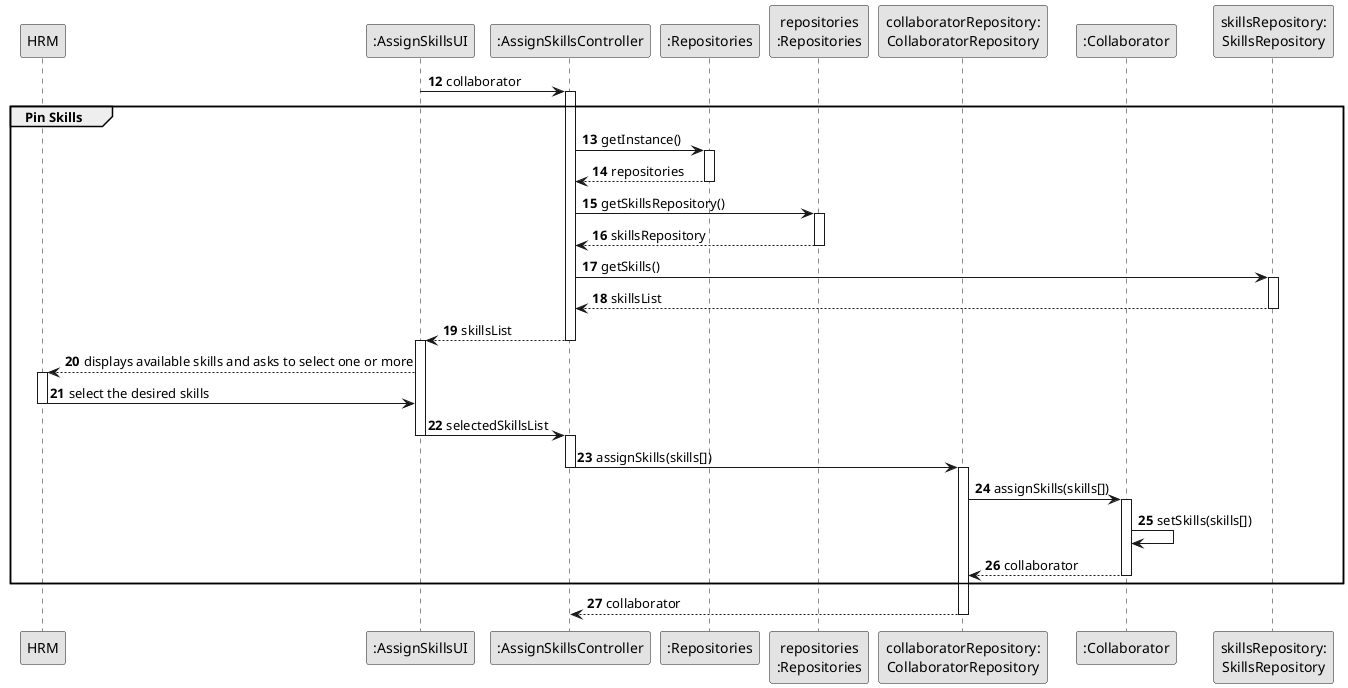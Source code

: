 @startuml
skinparam monochrome true
skinparam packageStyle rectangle
skinparam shadowing false

participant "HRM" as HRM
participant ":AssignSkillsUI" as UI
participant ":AssignSkillsController" as CTRL
participant ":Repositories" as GlobRepo
participant "repositories\n:Repositories" as PLAT
participant "collaboratorRepository:\nCollaboratorRepository" as CLBREP
participant ":Collaborator" as CLB
participant "skillsRepository:\nSkillsRepository" as skillsRepository


autonumber 12


UI -> CTRL : collaborator
deactivate CLBREP
activate CTRL

group Pin Skills
CTRL -> GlobRepo : getInstance()
activate GlobRepo
GlobRepo --> CTRL : repositories
deactivate GlobRepo
CTRL -> PLAT : getSkillsRepository()
activate PLAT
PLAT -->  CTRL: skillsRepository
deactivate PLAT
CTRL -> skillsRepository : getSkills()
activate skillsRepository
skillsRepository --> CTRL : skillsList
deactivate skillsRepository
CTRL --> UI : skillsList
deactivate CTRL
activate UI
UI --> HRM : displays available skills and asks to select one or more
activate HRM
HRM -> UI : select the desired skills
deactivate HRM
UI -> CTRL : selectedSkillsList
deactivate UI
activate CTRL


CTRL -> CLBREP : assignSkills(skills[])
deactivate CTRL
activate CLBREP
CLBREP -> CLB : assignSkills(skills[])
activate CLB
CLB -> CLB : setSkills(skills[])
CLB --> CLBREP : collaborator
deactivate CLB

end
deactivate CLB
   CLBREP --> CTRL : collaborator
   deactivate CLBREP


@enduml